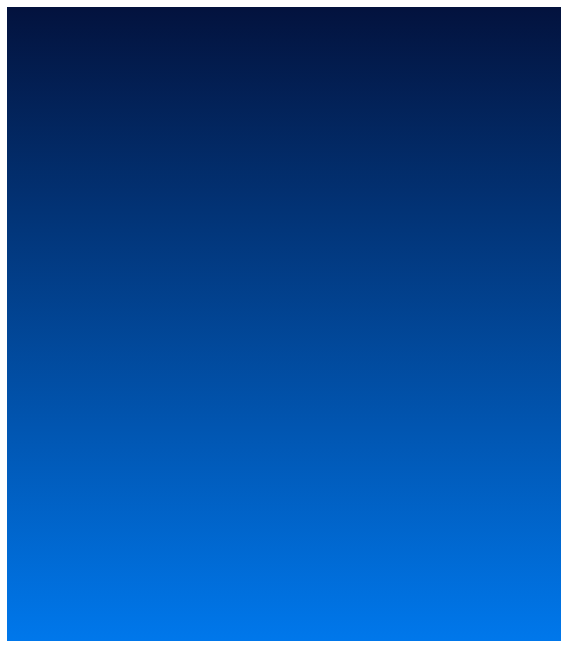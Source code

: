<mxfile version="20.8.1" type="github">
  <diagram id="QoxAyvX7ZY9BHbRCG-fU" name="Page-1">
    <mxGraphModel dx="1009" dy="542" grid="1" gridSize="10" guides="1" tooltips="1" connect="1" arrows="1" fold="1" page="1" pageScale="1" pageWidth="827" pageHeight="1169" math="0" shadow="0">
      <root>
        <mxCell id="0" />
        <mxCell id="1" parent="0" />
        <mxCell id="qqhG9_B1rcYjrcv3_uUs-2" value="" style="rounded=0;whiteSpace=wrap;html=1;fillColor=#0078ec;strokeColor=#FFFFFF;gradientColor=#03123d;strokeWidth=3;gradientDirection=north;" vertex="1" parent="1">
          <mxGeometry x="280" y="120" width="280" height="320" as="geometry" />
        </mxCell>
      </root>
    </mxGraphModel>
  </diagram>
</mxfile>

